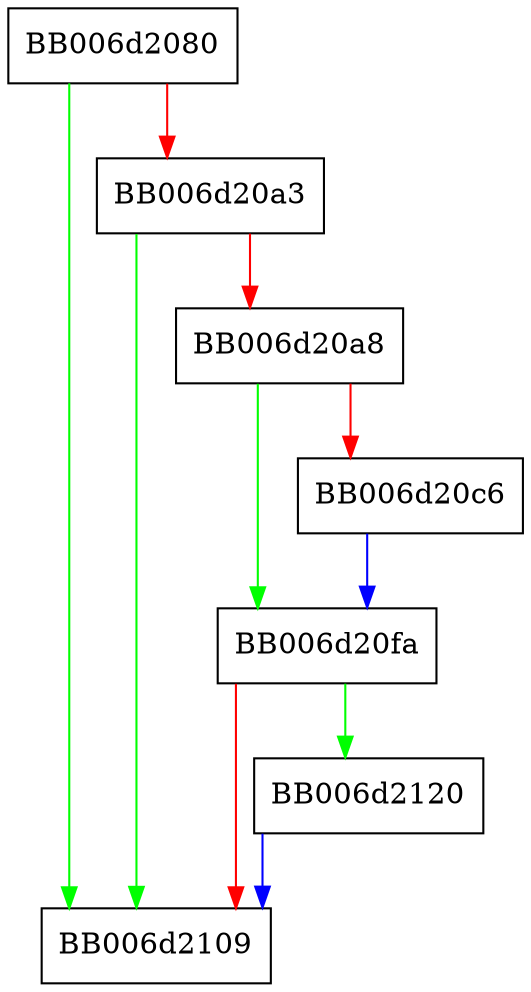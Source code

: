 digraph dhx_gen_init {
  node [shape="box"];
  graph [splines=ortho];
  BB006d2080 -> BB006d2109 [color="green"];
  BB006d2080 -> BB006d20a3 [color="red"];
  BB006d20a3 -> BB006d2109 [color="green"];
  BB006d20a3 -> BB006d20a8 [color="red"];
  BB006d20a8 -> BB006d20fa [color="green"];
  BB006d20a8 -> BB006d20c6 [color="red"];
  BB006d20c6 -> BB006d20fa [color="blue"];
  BB006d20fa -> BB006d2120 [color="green"];
  BB006d20fa -> BB006d2109 [color="red"];
  BB006d2120 -> BB006d2109 [color="blue"];
}